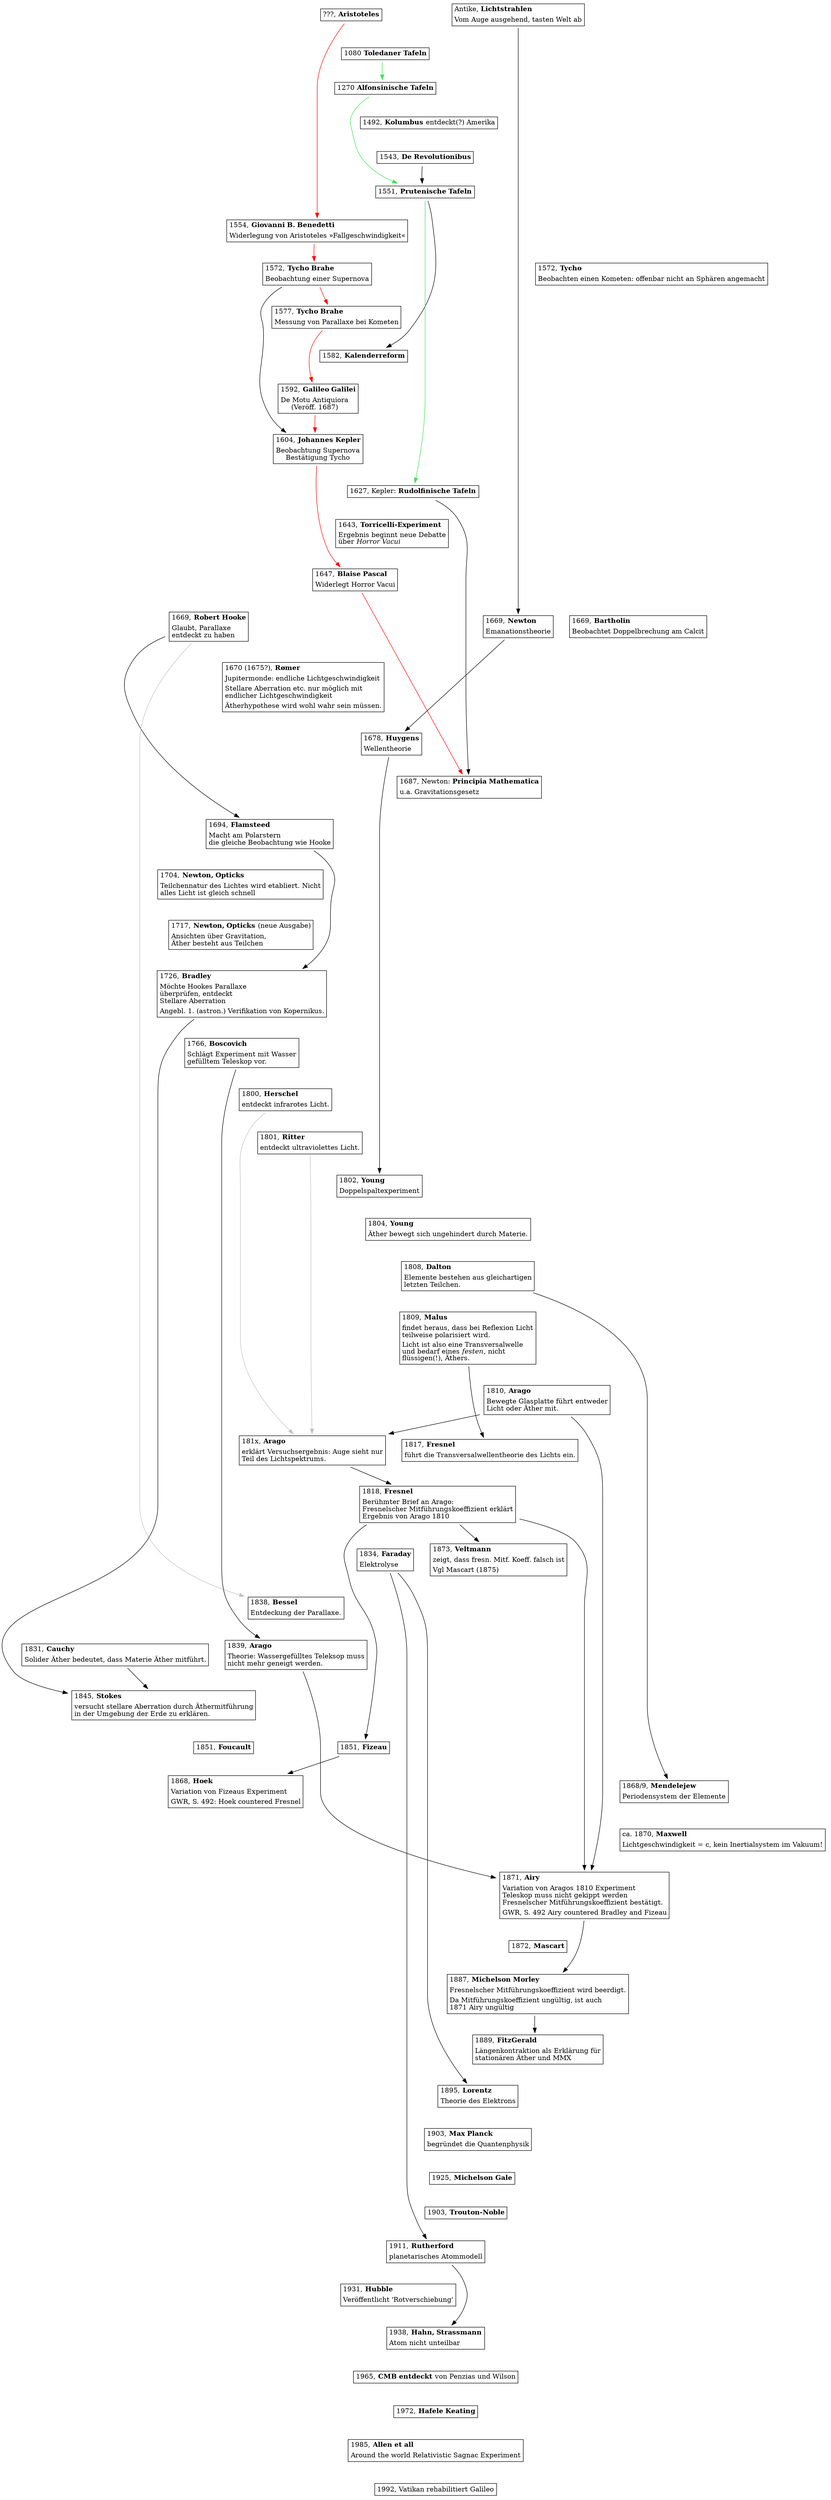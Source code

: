 digraph A {

  node [shape=plaintext];

   j_Aristoteles [
     label = <
       <table border="1" cellborder="0">
       <tr><td align="left">???, <b>Aristoteles</b></td></tr>
       </table>
     >
   ];

   j_antike_lichtstrahlen [
     label = <
       <table border="1" cellborder="0">
       <tr><td align="left">Antike, <b>Lichtstrahlen</b></td></tr>
       <tr><td align="left">Vom Auge ausgehend, tasten Welt ab</td></tr>
       </table>
     >
   ];

   {rank=same j_Aristoteles j_antike_lichtstrahlen}

   j_1080_Toledaner_Tafeln [
     label = <
       <table border="1" cellborder="0">
       <tr><td align="left">1080 <b>Toledaner Tafeln</b></td></tr>
       </table>
     >
   ];

   j_1270_Alfonsinische_Tafeln [
     label = <
       <table border="1" cellborder="0">
       <tr><td align="left">1270 <b>Alfonsinische Tafeln</b></td></tr>
       </table>
     >
   ];

   j_1492_Kolumbus [
     label = <
       <table border="1" cellborder="0">
       <tr><td align="left">1492, <b>Kolumbus</b> entdeckt(?) Amerika</td></tr>
       </table>
     >
   ]

   j_1543_De_Revolutionibus [
     label = <
       <table border="1" cellborder="0">
       <tr><td align="left">1543, <b>De Revolutionibus</b></td></tr>
       </table>
     >
   ]

   j_1551_Prutenische_Tafeln [
     label = <
       <table border="1" cellborder="0">
       <tr><td align="left">1551, <b>Prutenische Tafeln</b></td></tr>
       </table>
     >
   ];
   j_1543_De_Revolutionibus -> j_1551_Prutenische_Tafeln;



   j_1582_Kalenderreform [
     label = <
       <table border="1" cellborder="0">
       <tr><td align="left">1582, <b>Kalenderreform</b></td></tr>
       </table>
     >
   ];

   j_1551_Prutenische_Tafeln -> j_1582_Kalenderreform;


   j_1554_Benedetti [
     label = <
       <table border="1" cellborder="0">
       <tr><td align="left">1554, <b>Giovanni B. Benedetti</b></td></tr>
       <tr><td align="left">Widerlegung von Aristoteles »Fallgeschwindigkeit«</td></tr>
       </table>
     >
   ];

   j_1572_Tycho [
     label = <
       <table border="1" cellborder="0">
       <tr><td align="left">1572, <b>Tycho</b></td></tr>
       <tr><td align="left">Beobachten einen Kometen: offenbar nicht an Sphären angemacht</td></tr>
       </table>
      >
   ];

   j_1572_Brahe [
     label = <
       <table border="1" cellborder="0">
       <tr><td align="left">1572, <b>Tycho Brahe</b></td></tr>
       <tr><td align="left">Beobachtung einer Supernova</td></tr>
       </table>
     >
   ];

   {rank=same j_1572_Tycho j_1572_Brahe}

   j_1577_Brahe [
     label = <
       <table border="1" cellborder="0">
       <tr><td align="left">1577, <b>Tycho Brahe</b></td></tr>
       <tr><td align="left">Messung von Parallaxe bei Kometen</td></tr>
       </table>
     >
   ];

   j_1592_De_Motu[
     label = <
       <table border="1" cellborder="0">
       <tr><td align="left">1592, <b>Galileo Galilei</b></td></tr>
       <tr><td align="left">De Motu Antiquiora<br align="left"/>(Veröff. 1687)</td></tr>
       </table>
     >
   ];

   j_1604_Kepler [
     label = <
       <table border="1" cellborder="0">
       <tr><td align="left">1604, <b>Johannes Kepler</b></td></tr>
       <tr><td align="left">Beobachtung Supernova<br align="left"/>Bestätigung Tycho</td></tr>
       </table>
     >
   ];

   j_1572_Brahe -> j_1604_Kepler;

   j_1627_Rudolfinische_Tafeln [
     label = <
       <table border="1" cellborder="0">
       <tr><td align="left">1627, Kepler: <b>Rudolfinische Tafeln</b></td></tr>
       </table>
     >
   ];
   j_1080_Toledaner_Tafeln -> j_1270_Alfonsinische_Tafeln -> j_1551_Prutenische_Tafeln -> j_1627_Rudolfinische_Tafeln [color="#33e651"]; /* Ephemeriden */

   j_1643_Torricelli [
     label = <
       <table border="1" cellborder="0">
       <tr><td align="left">1643, <b>Torricelli-Experiment</b></td></tr>
       <tr><td align="left">Ergebnis beginnt neue Debatte<br align="left"/>über <i>Horror Vacui</i><br align="left"/></td></tr>
       </table>
     >
   ];



   j_1647_Pascal [
     label = <
       <table border="1" cellborder="0">
       <tr><td align="left">1647, <b>Blaise Pascal</b></td></tr>
       <tr><td align="left">Widerlegt Horror Vacui</td></tr>
       </table>
     >
   ];
  
   j_1669_Hooke [
     label = <
       <table border="1" cellborder="0">
       <tr><td align="left">1669, <b>Robert Hooke</b></td></tr>
       <tr><td align="left">Glaubt, Parallaxe<br align="left"/>entdeckt zu haben</td></tr>
       </table>
     >
   ];

   j_1669_Bartholin [
     label = <
       <table border="1" cellborder="0">
       <tr><td align="left">1669, <b>Bartholin</b></td></tr>
       <tr><td align="left">Beobachtet Doppelbrechung am Calcit</td></tr>
       </table>
     >
   ];

   j_1669_Newton [
     label = <
       <table border="1" cellborder="0">
       <tr><td align="left">1669, <b>Newton</b></td></tr>
       <tr><td align="left">Emanationstheorie</td></tr>
       </table>
     >
   ];


   {rank=same j_1669_Hooke j_1669_Newton j_1669_Bartholin}

   j_1670_Roemer [
     label = <
       <table border="1" cellborder="0">
       <tr><td align="left">1670 (1675?), <b>Rømer</b></td></tr>
       <tr><td align="left">Jupitermonde: endliche Lichtgeschwindigkeit</td></tr>
       <tr><td align="left">Stellare Aberration etc. nur möglich mit<br align="left"/>endlicher Lichtgeschwindigkeit<br align="left"/></td></tr>
       <tr><td align="left">Ätherhypothese wird wohl wahr sein müssen.</td></tr>
       </table>
     >
   ];

   j_1678_Huygens [
     label = <
       <table border="1" cellborder="0">
       <tr><td align="left">1678, <b>Huygens</b></td></tr>
       <tr><td align="left">Wellentheorie</td></tr>
       </table>
     >
   ];


   j_1687_Newton [
     label = <
       <table border="1" cellborder="0">
       <tr><td align="left">1687, Newton: <b>Principia Mathematica</b></td></tr>
       <tr><td align="left">u.a. Gravitationsgesetz</td></tr>
       </table>
     >
   ];
   j_1627_Rudolfinische_Tafeln -> j_1687_Newton;

   j_1694_Flamsteed [
     label = <
       <table border="1" cellborder="0">
       <tr><td align="left">1694, <b>Flamsteed</b></td></tr>
       <tr><td align="left">Macht am Polarstern<br align="left"/>die gleiche Beobachtung wie Hooke<br align="left"/></td></tr>
       </table>
     >
   ];

   j_1704_Newton [
     label = <
       <table border="1" cellborder="0">
       <tr><td align="left">1704, <b>Newton, Opticks</b></td></tr>
       <tr><td align="left">Teilchennatur des Lichtes wird etabliert. Nicht<br align="left"/>alles Licht ist gleich schnell<br align="left"/></td></tr>
       </table>
     >
   ];

   j_1717_Newton [
     label = <
       <table border="1" cellborder="0">
       <tr><td align="left">1717, <b>Newton, Opticks</b> (neue Ausgabe)</td></tr>
       <tr><td align="left">Ansichten über Gravitation,<br align="left"/>Äther besteht aus Teilchen<br align="left"/></td></tr>
       </table>
     >
   ];

   j_1726_Bradley [
     label = <
       <table border="1" cellborder="0">
       <tr><td align="left">1726, <b>Bradley</b></td></tr>
       <tr><td align="left">Möchte Hookes Parallaxe<br align="left"/>überprüfen, entdeckt<br align="left"/>Stellare Aberration<br align="left"/></td></tr>
       <tr><td align="left">Angebl. 1. (astron.) Verifikation von Kopernikus.</td></tr>
       </table>
     >
   ];

   j_1766_Boscovitch [
     label = <
       <table border="1" cellborder="0">
       <tr><td align="left">1766, <b>Boscovich</b></td></tr>
       <tr><td align="left">Schlägt Experiment mit Wasser<br align="left"/>gefülltem Teleskop vor.<br align="left"/></td></tr>
       </table>
     >
   ];

   j_1800_Herschel [
     label = <
       <table border="1" cellborder="0">
       <tr><td align="left">1800, <b>Herschel</b></td></tr>
       <tr><td align="left">entdeckt infrarotes Licht.</td></tr>
       </table>
     >
   ];

   j_1801_Ritter [
     label = <
       <table border="1" cellborder="0">
       <tr><td align="left">1801, <b>Ritter</b></td></tr>
       <tr><td align="left">entdeckt ultraviolettes Licht.</td></tr>
       </table>
     >
   ];

   j_1802_Young [
     label = <
       <table border="1" cellborder="0">
       <tr><td align="left">1802, <b>Young</b></td></tr>
       <tr><td align="left">Doppelspaltexperiment</td></tr>
       </table>
     >
   ];

   j_antike_lichtstrahlen -> j_1669_Newton -> j_1678_Huygens -> j_1802_Young; /* Natur des Lichts */

   j_1804_Young [
     label = <
       <table border="1" cellborder="0">
       <tr><td align="left">1804, <b>Young</b></td></tr>
       <tr><td align="left">Äther bewegt sich ungehindert durch Materie.</td></tr>
       </table>
     >
   ];

   j_1808_Dalton [ /*  2016-Mettenheim...pdf */
     label = <
       <table border="1" cellborder="0">
       <tr><td align="left">1808, <b>Dalton</b></td></tr> 
       <tr><td align="left">Elemente bestehen aus gleichartigen<br align="left"/>letzten Teilchen.<br align="left"/></td></tr> 
       </table>
     >
   ];

   j_1809_Malus [
     label = <
       <table border="1" cellborder="0">
       <tr><td align="left">1809, <b>Malus</b></td></tr>
       <tr><td align="left">findet heraus, dass bei Reflexion Licht<br align="left"/>teilweise polarisiert wird.<br align="left"/></td></tr>
       <tr><td align="left">Licht ist also eine Transversalwelle<br align="left"/>und bedarf eines <i>festen</i>, nicht<br align="left"/>flüssigen(!), Äthers.<br align="left"/></td></tr>
       </table>
     >
   ];

   j_1810_Arago [
     label = <
       <table border="1" cellborder="0">
       <tr><td align="left">1810, <b>Arago</b></td></tr>
       <tr><td align="left">Bewegte Glasplatte führt entweder<br align="left"/>Licht oder Äther mit.<br align="left"/></td></tr>
       </table>
     >
   ];

   j_181x_Arago [
     label = <
       <table border="1" cellborder="0">
       <tr><td align="left">181x, <b>Arago</b></td></tr>
       <tr><td align="left">erklärt Versuchsergebnis: Auge sieht nur<br align="left"/>Teil des Lichtspektrums.<br align="left"/></td></tr>
       </table>
     >
   ];
   j_1800_Herschel -> j_181x_Arago [color=grey];
   j_1801_Ritter   -> j_181x_Arago [color=grey];
   j_1810_Arago    -> j_181x_Arago;

   j_1817_Fresnel [
     label = <
       <table border="1" cellborder="0">
       <tr><td align="left">1817, <b>Fresnel</b></td></tr>
       <tr><td align="left">führt die Transversalwellentheorie des Lichts ein.</td></tr>
       </table>
     >
   ];

   j_1818_Fresnel [
     label = <
       <table border="1" cellborder="0">
       <tr><td align="left">1818, <b>Fresnel</b></td></tr>
       <tr><td align="left">Berühmter Brief an Arago:<br align="left"/>Fresnelscher Mitführungskoeffizient erklärt<br align="left"/>Ergebnis von Arago 1810<br align="left"/></td></tr>
       </table>
     >
   ];
   j_181x_Arago -> j_1818_Fresnel;


   j_1831_Cauchy [
     label = <
       <table border="1" cellborder="0">
       <tr><td align="left">1831, <b>Cauchy</b></td></tr>
       <tr><td align="left">Solider Äther bedeutet, dass Materie Äther mitführt.</td></tr>
       </table>
     >
   ];

   j_1834_Faraday [ /*  2016-Mettenheim...pdf */
     label = <
       <table border="1" cellborder="0">
       <tr><td align="left">1834, <b>Faraday</b></td></tr> 
       <tr><td align="left">Elektrolyse</td></tr> 
       </table>
     >
   ];

   j_1838_Bessel [
     label = <
       <table border="1" cellborder="0">
       <tr><td align="left">1838, <b>Bessel</b></td></tr>
       <tr><td align="left">Entdeckung der Parallaxe.</td></tr>
       </table>
     >
   ];

   j_1839_Arago [
     label = <
       <table border="1" cellborder="0">
       <tr><td align="left">1839, <b>Arago</b></td></tr>
       <tr><td align="left">Theorie: Wassergefülltes Teleksop muss<br align="left"/>nicht mehr geneigt werden.<br align="left"/></td></tr>
       </table>
     >
   ];

   j_1845_Stokes [
     label = <
       <table border="1" cellborder="0">
       <tr><td align="left">1845, <b>Stokes</b></td></tr>
       <tr><td align="left">versucht stellare Aberration durch Äthermitführung<br align="left"/>in der Umgebung der Erde zu erklären.<br align="left"/></td></tr>
       </table>
     >
   ];

   j_1831_Cauchy -> j_1845_Stokes;

   j_1851_Fizeau [
     label = <
       <table border="1" cellborder="0">
       <tr><td align="left">1851, <b>Fizeau</b></td></tr>
       </table>
     >
   ];

   j_1851_Foucault [
     label = <
       <table border="1" cellborder="0">
       <tr><td align="left">1851, <b>Foucault</b></td></tr>
       </table>
     >
   ];


   {rank=same j_1851_Fizeau j_1851_Foucault}

   j_1868_Hoek [
     label = <
       <table border="1" cellborder="0">
       <tr><td align="left">1868, <b>Hoek</b></td></tr>
       <tr><td align="left">Variation von Fizeaus Experiment</td></tr>
       <tr><td align="left">GWR, S. 492: Hoek countered Fresnel</td></tr>
       </table>
     >
   ];

   j_1868_Mendelejew [ /*  2016-Mettenheim...pdf */
     label = <
       <table border="1" cellborder="0">
       <tr><td align="left">1868/9, <b>Mendelejew</b></td></tr> 
       <tr><td align="left">Periodensystem der Elemente</td></tr> 
       </table>
     >
   ];


   {rank=same j_1868_Mendelejew j_1868_Hoek }

   j_1870_Maxwell [
     label = <
       <table border="1" cellborder="0">
       <tr><td align="left">ca. 1870, <b>Maxwell</b></td></tr>
       <tr><td align="left">Lichtgeschwindigkeit = c, kein Inertialsystem im Vakuum!</td></tr>
       </table>
      >
   ];


   j_1808_Dalton -> j_1868_Mendelejew;

   j_1871_Airy [
     label = <
       <table border="1" cellborder="0">
       <tr><td align="left">1871, <b>Airy</b></td></tr>
       <tr><td align="left">Variation von Aragos 1810 Experiment<br align="left"/>Teleskop muss nicht gekippt werden<br align="left"/>Fresnelscher Mitführungskoeffizient bestätigt.<br align="left"/></td></tr>
       <tr><td align="left">GWR, S. 492 Airy countered Bradley and Fizeau</td></tr>
       </table>
     >
   ];

   j_1872_Mascart [
     label = <
       <table border="1" cellborder="0">
       <tr><td align="left">1872, <b>Mascart</b></td></tr>
       </table>
     >
   ];

   j_1873_Veltmann [
     label = <
       <table border="1" cellborder="0">
       <tr><td align="left">1873, <b>Veltmann</b></td></tr>
       <tr><td align="left">zeigt, dass fresn. Mitf. Koeff. falsch ist</td></tr>
       <tr><td align="left">Vgl Mascart (1875)</td></tr>
       </table>
     >
   ];
   j_1818_Fresnel -> j_1873_Veltmann;

   j_1887_MM [
     label = <
       <table border="1" cellborder="0">
       <tr><td align="left">1887, <b>Michelson Morley</b></td></tr>
       <tr><td align="left">Fresnelscher Mitführungskoeffizient wird beerdigt.</td></tr>
       <tr><td align="left">Da Mitführungskoeffizient ungültig, ist auch<br align="left"/>1871 Airy ungültig<br align="left"/></td></tr>
       </table>
     >
   ];

   j_1889_FitzGerald [
     label = <
       <table border="1" cellborder="0">
       <tr><td align="left">1889, <b>FitzGerald</b></td></tr>
       <tr><td align="left">Längenkontraktion als Erklärung für<br align="left"/>stationären Äther und MMX<br align="left"/></td></tr>
       </table>
      >
   ];

   j_1895_Lorentz [ /*  2016-Mettenheim...pdf */
     label = <
       <table border="1" cellborder="0">
       <tr><td align="left">1895, <b>Lorentz</b></td></tr> 
       <tr><td align="left">Theorie des Elektrons</td></tr> 
       </table>
     >
   ];

   j_1834_Faraday -> j_1895_Lorentz;

   j_1900_Planck [
     label = <
       <table border="1" cellborder="0">
       <tr><td align="left">1903, <b>Max Planck</b></td></tr>
       <tr><td align="left">begründet die Quantenphysik</td></tr>
       </table>
     >
   ];

   j_1925_Michelson_Gale [
     label = <
       <table border="1" cellborder="0">
       <tr><td align="left">1925, <b>Michelson Gale</b></td></tr>
       </table>
     >
    ];

   j_1903_Trouton_Noble [
     label = <
       <table border="1" cellborder="0">
       <tr><td align="left">1903, <b>Trouton-Noble</b></td></tr>
       </table>
     >
   ];


   j_1965_CMB_entdeckt [
     label = <
       <table border="1" cellborder="0">
       <tr><td align="left">1965, <b>CMB entdeckt</b> von Penzias und Wilson</td></tr>
       </table>
     >
   ];

   j_1972_Hafele_Keating [
     label = <
       <table border="1" cellborder="0">
       <tr><td align="left">1972, <b>Hafele Keating</b></td></tr>
       </table>
     >
   ];



   j_1911_Rutherford [ /*  2016-Mettenheim...pdf */
     label = <
       <table border="1" cellborder="0">
       <tr><td align="left">1911, <b>Rutherford</b></td></tr> 
       <tr><td align="left">planetarisches Atommodell</td></tr> 
       </table>
     >
   ];
   j_1834_Faraday -> j_1911_Rutherford;

   j_1931_Hubble [
     label = <
       <table border="1" cellborder="0">
       <tr><td align="left">1931, <b>Hubble</b></td></tr>
       <tr><td align="left">Veröffentlicht 'Rotverschiebung'</td></tr>
       </table>
     >
   ];

   j_1985_Allan_et_al [
     label = <
       <table border="1" cellborder="0">
       <tr><td align="left">1985, <b>Allen et all</b></td></tr>
       <tr><td align="left">Around the world Relativistic Sagnac Experiment</td></tr>
       </table>
      >
   ];

   j_1938_Hahn_Strassmann [ /*  2016-Mettenheim...pdf */
     label = <
       <table border="1" cellborder="0">
       <tr><td align="left">1938, <b>Hahn, Strassmann</b></td></tr> 
       <tr><td align="left">Atom nicht unteilbar</td></tr> 
       </table>
     >
   ];


   j_1992_vatikan [ 
     label = <
       <table border="1" cellborder="0">
       <tr><td align="left">1992, Vatikan rehabilitiert Galileo</td></tr> 
       </table>
     >
   ];
  
   j_1887_MM->j_1889_FitzGerald;

   /* Widerlegungen von Aristoteles */
   j_Aristoteles -> j_1554_Benedetti -> j_1572_Brahe -> j_1577_Brahe -> j_1592_De_Motu ->
   j_1604_Kepler -> j_1647_Pascal -> j_1687_Newton [color=red];

   j_1911_Rutherford -> j_1938_Hahn_Strassmann;

   j_1669_Hooke -> j_1694_Flamsteed-> j_1726_Bradley;

   j_1726_Bradley -> j_1845_Stokes;

   j_1669_Hooke -> j_1838_Bessel [color=grey];

   j_1810_Arago -> j_1871_Airy;
   j_1818_Fresnel -> j_1851_Fizeau -> j_1868_Hoek;


   j_1766_Boscovitch-> j_1839_Arago -> j_1871_Airy;

   j_1809_Malus -> j_1817_Fresnel;

   j_1818_Fresnel -> j_1871_Airy -> j_1887_MM;




   j_Aristoteles -> j_1080_Toledaner_Tafeln -> j_1270_Alfonsinische_Tafeln -> j_1492_Kolumbus -> j_1543_De_Revolutionibus -> j_1551_Prutenische_Tafeln -> j_1554_Benedetti -> j_1572_Brahe -> j_1577_Brahe -> j_1582_Kalenderreform ->
   j_1592_De_Motu -> j_1604_Kepler -> j_1627_Rudolfinische_Tafeln -> j_1643_Torricelli -> j_1647_Pascal ->
   j_1669_Hooke -> j_1670_Roemer -> j_1678_Huygens -> j_1687_Newton -> j_1694_Flamsteed -> j_1704_Newton -> j_1717_Newton -> j_1726_Bradley -> j_1766_Boscovitch -> j_1800_Herschel ->
   j_1801_Ritter -> j_1802_Young -> j_1804_Young -> j_1808_Dalton -> j_1809_Malus ->
   j_1810_Arago-> j_1817_Fresnel -> j_1818_Fresnel -> j_1834_Faraday -> j_1838_Bessel -> j_1839_Arago -> j_1845_Stokes -> j_1851_Foucault -> j_1868_Hoek -> j_1868_Mendelejew -> j_1870_Maxwell ->
   j_1871_Airy -> j_1872_Mascart -> j_1887_MM -> j_1889_FitzGerald -> j_1895_Lorentz -> j_1900_Planck -> j_1925_Michelson_Gale -> j_1903_Trouton_Noble -> j_1911_Rutherford -> j_1931_Hubble -> j_1938_Hahn_Strassmann ->
   j_1965_CMB_entdeckt -> j_1972_Hafele_Keating -> j_1985_Allan_et_al -> j_1992_vatikan
   [style=invisible arrowhead=none];




}
